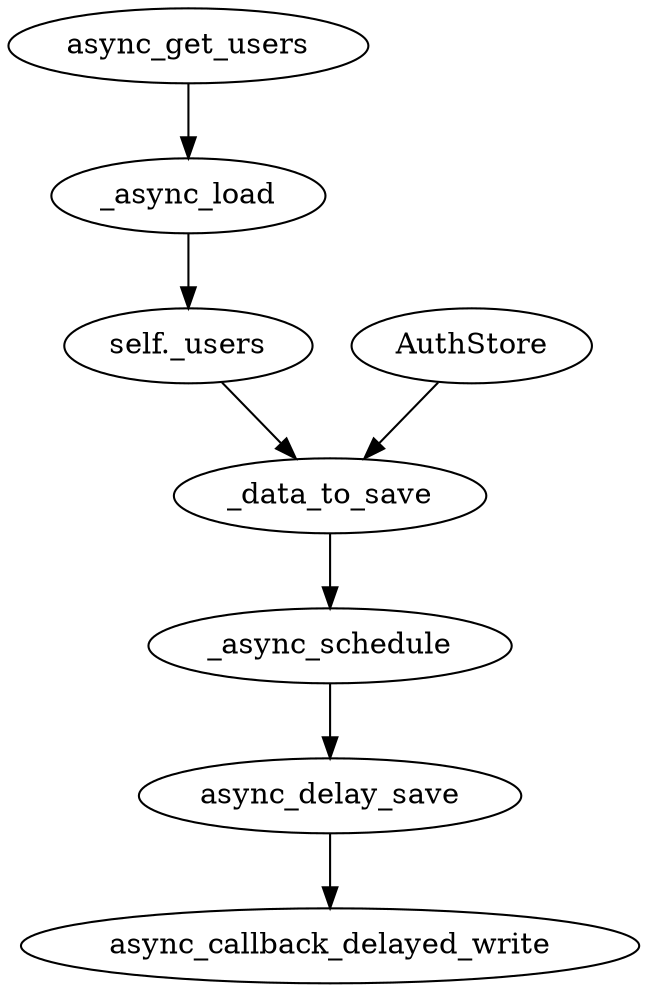 digraph G {
    async_get_users -> _async_load -> "self._users" -> _data_to_save -> _async_schedule -> async_delay_save -> async_callback_delayed_write;
    AuthStore -> _data_to_save
}